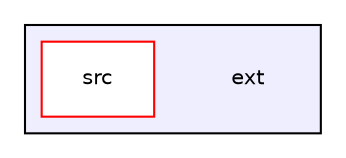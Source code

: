 digraph "/Users/njazz/Documents/puredata-ceam/pure-data/ceammc/ext" {
  compound=true
  node [ fontsize="10", fontname="Helvetica"];
  edge [ labelfontsize="10", labelfontname="Helvetica"];
  subgraph clusterdir_31cedd4509e06940f559c1ca2f722e02 {
    graph [ bgcolor="#eeeeff", pencolor="black", label="" URL="dir_31cedd4509e06940f559c1ca2f722e02.html"];
    dir_31cedd4509e06940f559c1ca2f722e02 [shape=plaintext label="ext"];
    dir_959df145aad2c9e8cae1bf3cce56c4ba [shape=box label="src" color="red" fillcolor="white" style="filled" URL="dir_959df145aad2c9e8cae1bf3cce56c4ba.html"];
  }
}
